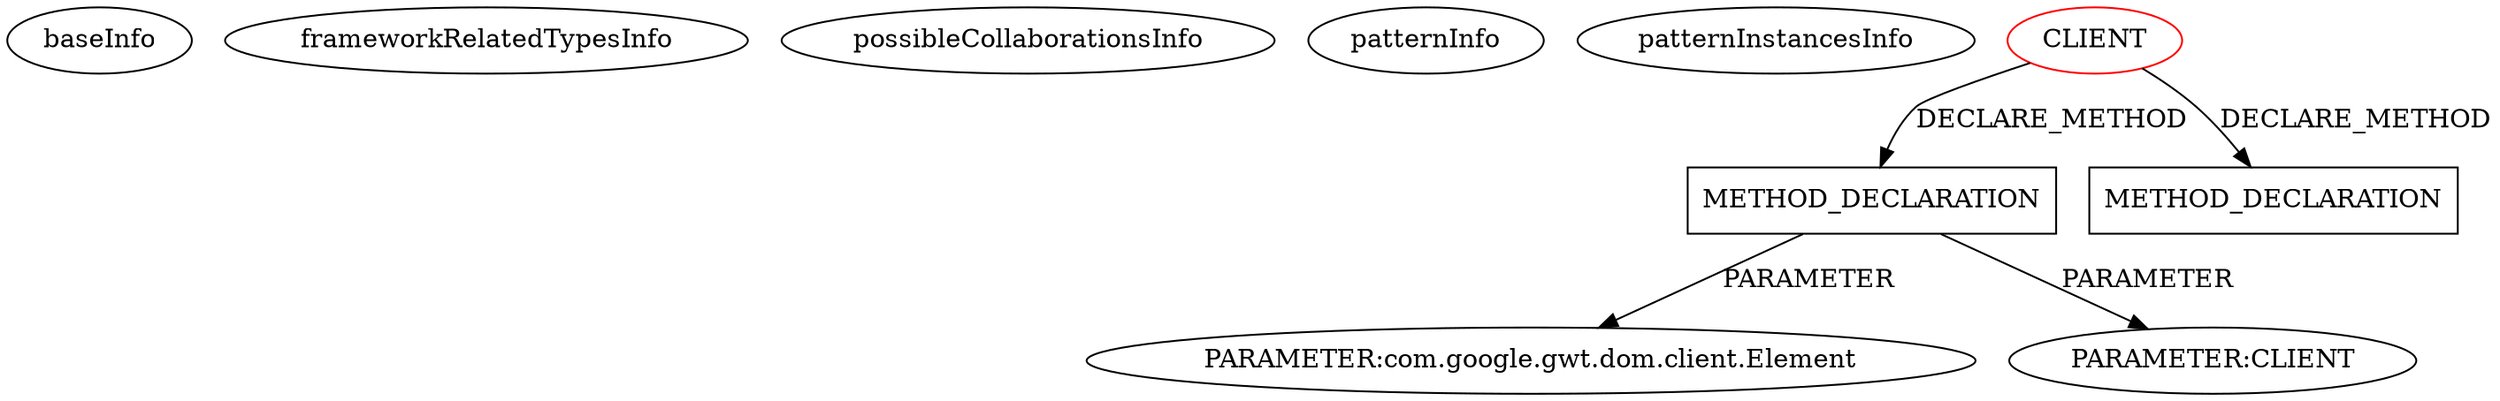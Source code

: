 digraph {
baseInfo[graphId=1569,category="pattern",isAnonymous=false,possibleRelation=false]
frameworkRelatedTypesInfo[]
possibleCollaborationsInfo[]
patternInfo[frequency=3.0,patternRootClient=0]
patternInstancesInfo[0="karlwettin-kodapan-gwt-google-map-v3~/karlwettin-kodapan-gwt-google-map-v3/kodapan-gwt-google-map-v3-master/src/main/java/se/kodapan/gwt/google/maps/v3/client/Map.java~Map~3366",1="mstahv-g-leaflet~/mstahv-g-leaflet/g-leaflet-master/src/main/java/org/peimari/gleaflet/client/Map.java~Map~4095",2="karlwettin-kodapan-gwt-google-map-v3~/karlwettin-kodapan-gwt-google-map-v3/kodapan-gwt-google-map-v3-master/src/main/java/se/kodapan/gwt/google/maps/v3/client/StreetViewPanorama.java~StreetViewPanorama~3360"]
3[label="PARAMETER:com.google.gwt.dom.client.Element",vertexType="PARAMETER_DECLARATION",isFrameworkType=false]
2[label="METHOD_DECLARATION",vertexType="CLIENT_METHOD_DECLARATION",isFrameworkType=false,shape=box]
0[label="CLIENT",vertexType="ROOT_CLIENT_CLASS_DECLARATION",isFrameworkType=false,color=red]
5[label="PARAMETER:CLIENT",vertexType="PARAMETER_DECLARATION",isFrameworkType=false]
14[label="METHOD_DECLARATION",vertexType="CLIENT_METHOD_DECLARATION",isFrameworkType=false,shape=box]
0->2[label="DECLARE_METHOD"]
2->5[label="PARAMETER"]
2->3[label="PARAMETER"]
0->14[label="DECLARE_METHOD"]
}
